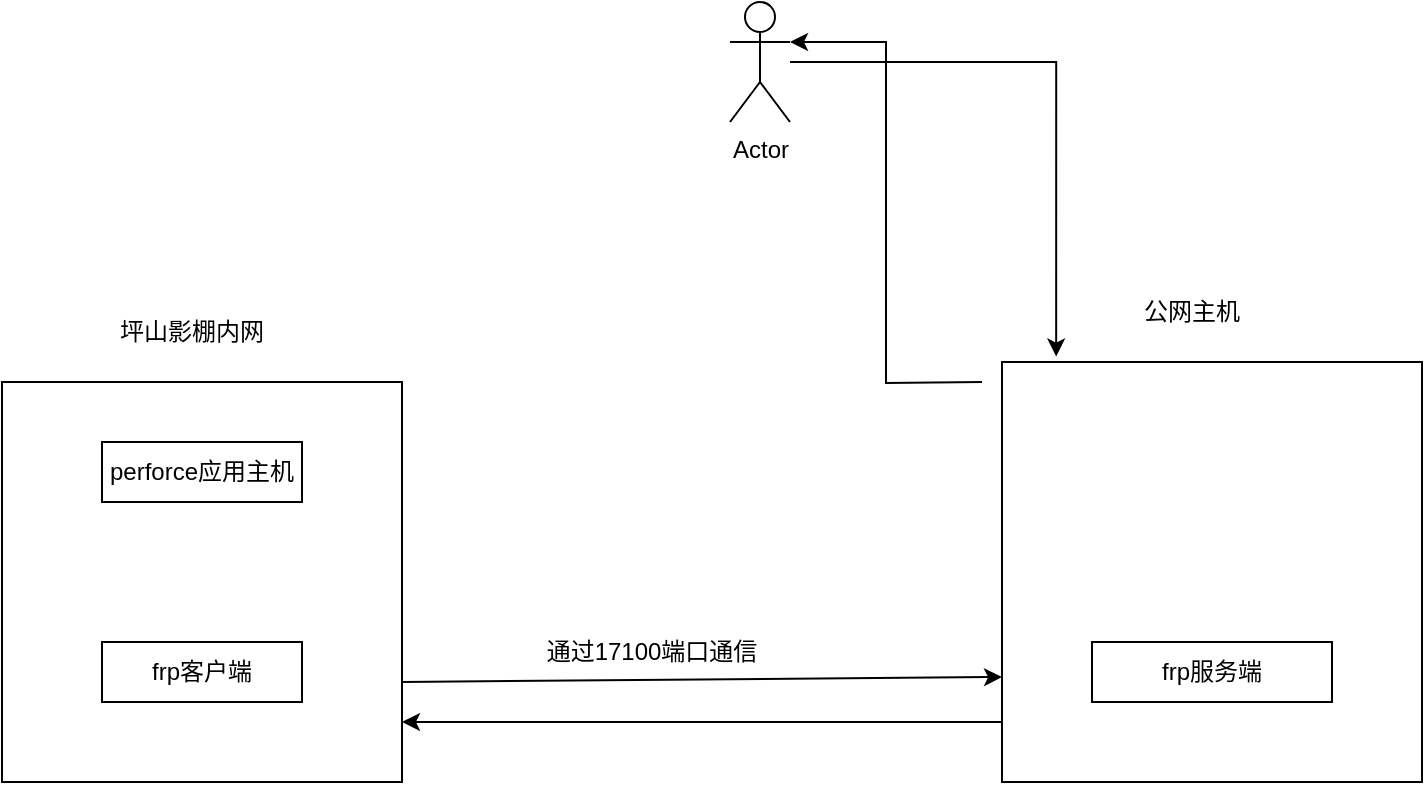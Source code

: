 <mxfile version="21.1.5" type="github">
  <diagram name="第 1 页" id="RShWS16Az4YjrkVI9PGQ">
    <mxGraphModel dx="737" dy="430" grid="1" gridSize="10" guides="1" tooltips="1" connect="1" arrows="1" fold="1" page="1" pageScale="1" pageWidth="827" pageHeight="1169" math="0" shadow="0">
      <root>
        <mxCell id="0" />
        <mxCell id="1" parent="0" />
        <mxCell id="bnW8rye_Hrd_K7__5PNn-1" value="" style="whiteSpace=wrap;html=1;aspect=fixed;" vertex="1" parent="1">
          <mxGeometry x="20" y="190" width="200" height="200" as="geometry" />
        </mxCell>
        <mxCell id="bnW8rye_Hrd_K7__5PNn-2" value="坪山影棚内网" style="text;html=1;strokeColor=none;fillColor=none;align=center;verticalAlign=middle;whiteSpace=wrap;rounded=0;" vertex="1" parent="1">
          <mxGeometry x="70" y="150" width="90" height="30" as="geometry" />
        </mxCell>
        <mxCell id="bnW8rye_Hrd_K7__5PNn-3" value="perforce应用主机" style="rounded=0;whiteSpace=wrap;html=1;" vertex="1" parent="1">
          <mxGeometry x="70" y="220" width="100" height="30" as="geometry" />
        </mxCell>
        <mxCell id="bnW8rye_Hrd_K7__5PNn-4" value="frp客户端" style="rounded=0;whiteSpace=wrap;html=1;" vertex="1" parent="1">
          <mxGeometry x="70" y="320" width="100" height="30" as="geometry" />
        </mxCell>
        <mxCell id="bnW8rye_Hrd_K7__5PNn-15" style="edgeStyle=orthogonalEdgeStyle;rounded=0;orthogonalLoop=1;jettySize=auto;html=1;entryX=1;entryY=0.333;entryDx=0;entryDy=0;entryPerimeter=0;" edge="1" parent="1" target="bnW8rye_Hrd_K7__5PNn-10">
          <mxGeometry relative="1" as="geometry">
            <mxPoint x="510" y="190" as="sourcePoint" />
          </mxGeometry>
        </mxCell>
        <mxCell id="bnW8rye_Hrd_K7__5PNn-5" value="" style="whiteSpace=wrap;html=1;aspect=fixed;" vertex="1" parent="1">
          <mxGeometry x="520" y="180" width="210" height="210" as="geometry" />
        </mxCell>
        <mxCell id="bnW8rye_Hrd_K7__5PNn-6" value="公网主机" style="text;html=1;strokeColor=none;fillColor=none;align=center;verticalAlign=middle;whiteSpace=wrap;rounded=0;" vertex="1" parent="1">
          <mxGeometry x="570" y="140" width="90" height="30" as="geometry" />
        </mxCell>
        <mxCell id="bnW8rye_Hrd_K7__5PNn-7" value="frp服务端" style="rounded=0;whiteSpace=wrap;html=1;" vertex="1" parent="1">
          <mxGeometry x="565" y="320" width="120" height="30" as="geometry" />
        </mxCell>
        <mxCell id="bnW8rye_Hrd_K7__5PNn-8" value="" style="endArrow=classic;html=1;rounded=0;entryX=0;entryY=0.75;entryDx=0;entryDy=0;" edge="1" parent="1" target="bnW8rye_Hrd_K7__5PNn-5">
          <mxGeometry width="50" height="50" relative="1" as="geometry">
            <mxPoint x="220" y="340" as="sourcePoint" />
            <mxPoint x="270" y="290" as="targetPoint" />
          </mxGeometry>
        </mxCell>
        <mxCell id="bnW8rye_Hrd_K7__5PNn-9" value="" style="endArrow=classic;html=1;rounded=0;" edge="1" parent="1">
          <mxGeometry width="50" height="50" relative="1" as="geometry">
            <mxPoint x="520" y="360" as="sourcePoint" />
            <mxPoint x="220" y="360" as="targetPoint" />
          </mxGeometry>
        </mxCell>
        <mxCell id="bnW8rye_Hrd_K7__5PNn-11" style="edgeStyle=orthogonalEdgeStyle;rounded=0;orthogonalLoop=1;jettySize=auto;html=1;entryX=0.129;entryY=-0.013;entryDx=0;entryDy=0;entryPerimeter=0;" edge="1" parent="1" source="bnW8rye_Hrd_K7__5PNn-10" target="bnW8rye_Hrd_K7__5PNn-5">
          <mxGeometry relative="1" as="geometry" />
        </mxCell>
        <mxCell id="bnW8rye_Hrd_K7__5PNn-10" value="Actor" style="shape=umlActor;verticalLabelPosition=bottom;verticalAlign=top;html=1;outlineConnect=0;" vertex="1" parent="1">
          <mxGeometry x="384" width="30" height="60" as="geometry" />
        </mxCell>
        <mxCell id="bnW8rye_Hrd_K7__5PNn-16" value="通过17100端口通信" style="text;html=1;strokeColor=none;fillColor=none;align=center;verticalAlign=middle;whiteSpace=wrap;rounded=0;" vertex="1" parent="1">
          <mxGeometry x="290" y="310" width="110" height="30" as="geometry" />
        </mxCell>
      </root>
    </mxGraphModel>
  </diagram>
</mxfile>

